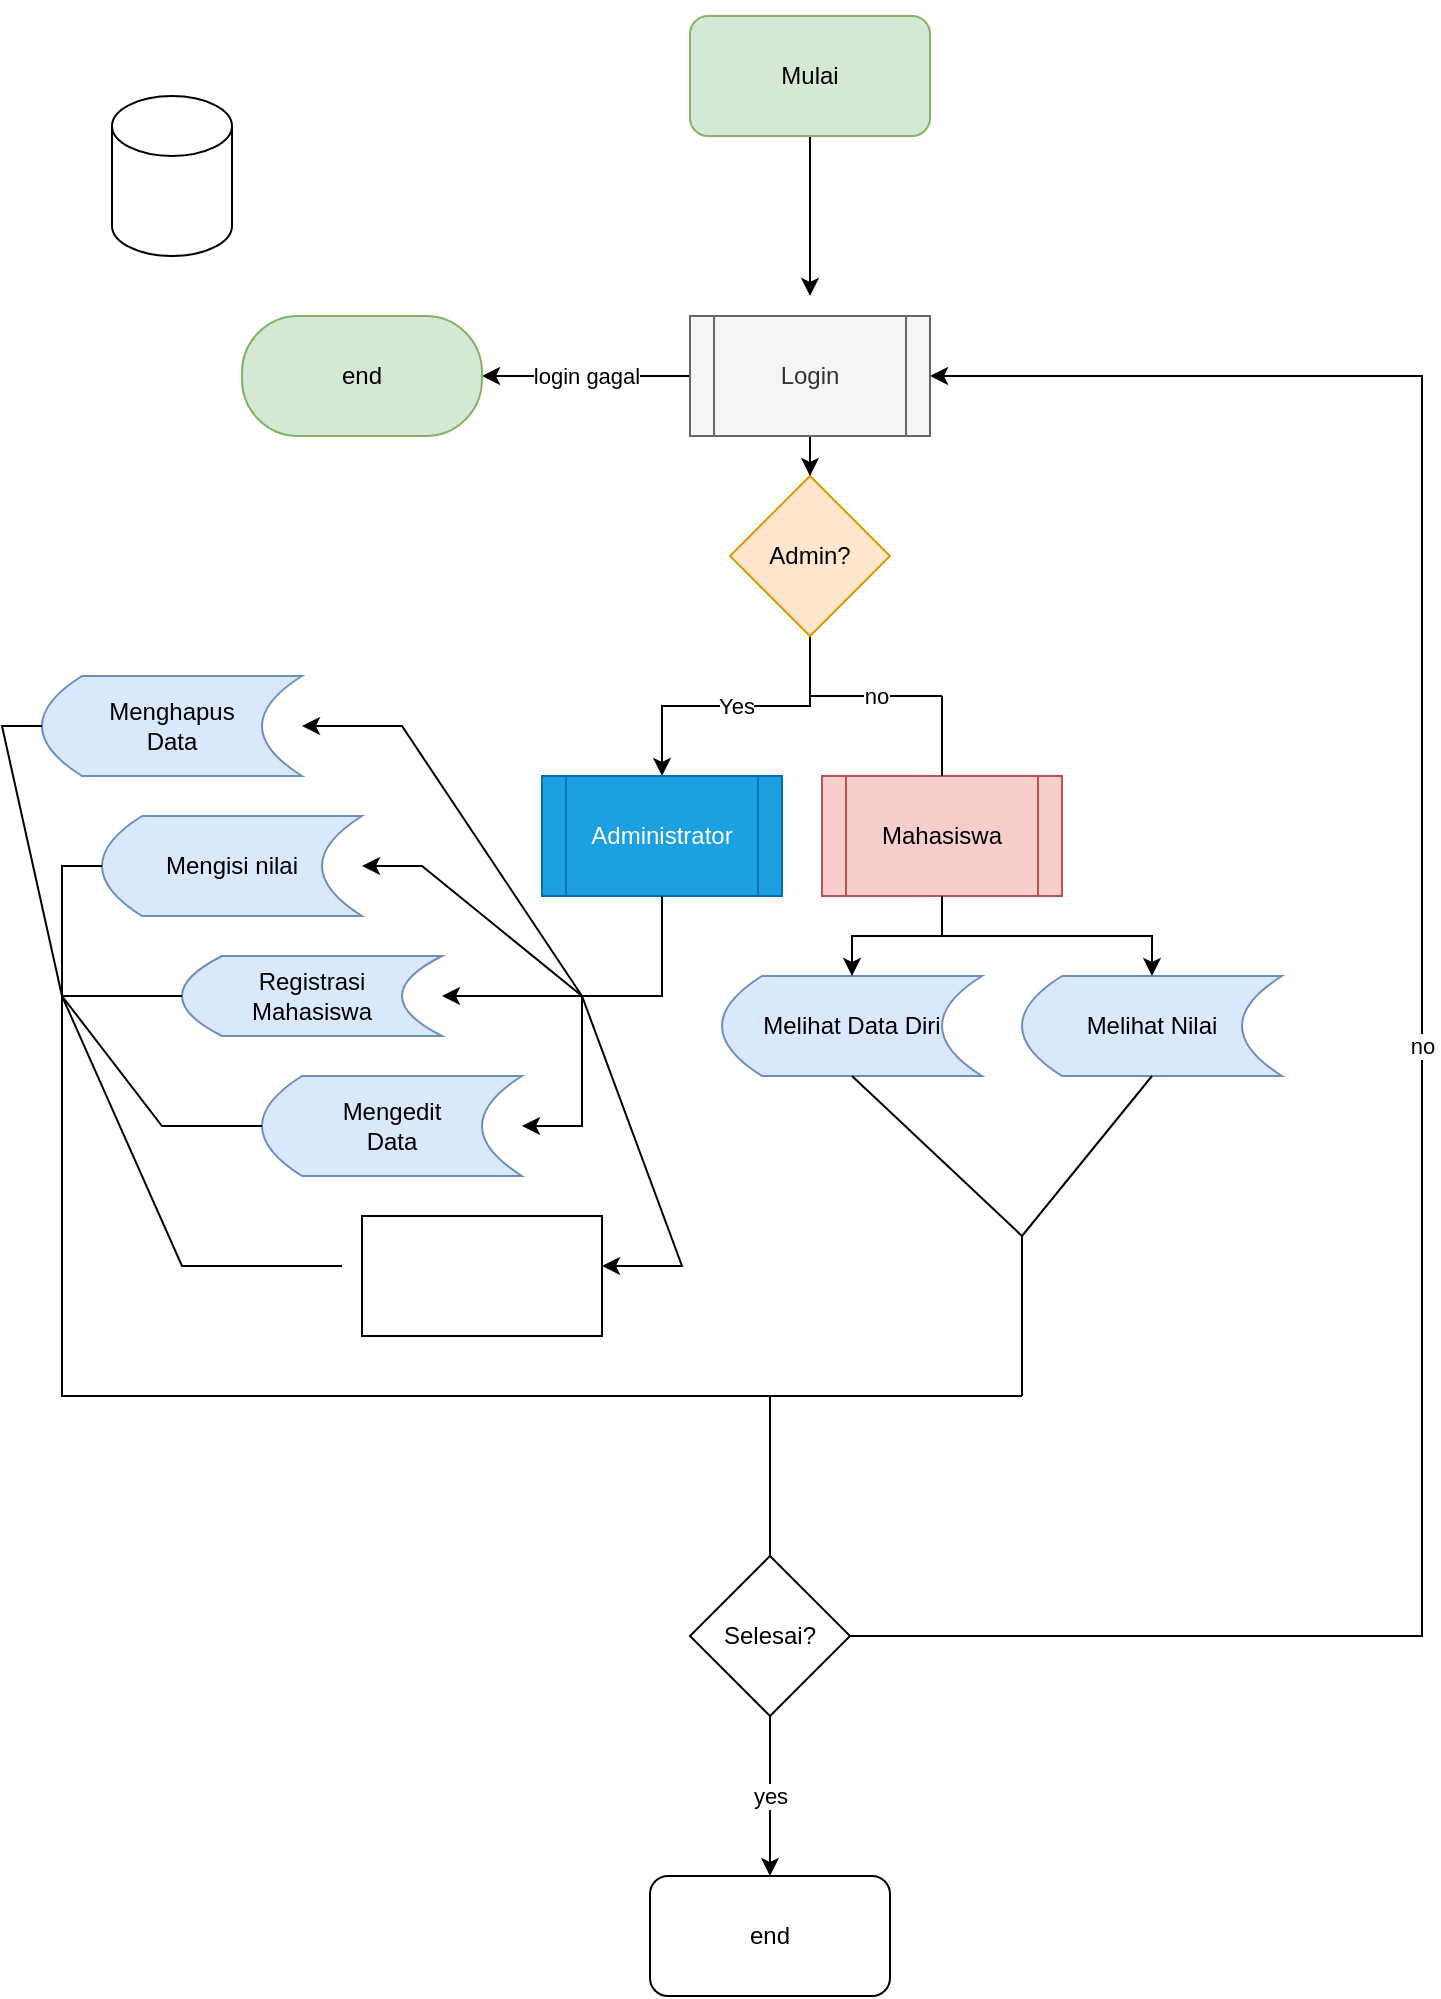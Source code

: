 <mxfile version="18.2.0" type="github">
  <diagram id="Uw64_NT1zi04yJZS4tk1" name="Page-1">
    <mxGraphModel dx="599" dy="340" grid="1" gridSize="10" guides="1" tooltips="1" connect="1" arrows="1" fold="1" page="1" pageScale="1" pageWidth="827" pageHeight="1169" math="0" shadow="0">
      <root>
        <mxCell id="0" />
        <mxCell id="1" parent="0" />
        <mxCell id="KxWV2OqjpCVWNSckEs8C-8" value="" style="edgeStyle=orthogonalEdgeStyle;rounded=0;orthogonalLoop=1;jettySize=auto;html=1;" parent="1" source="KxWV2OqjpCVWNSckEs8C-6" edge="1">
          <mxGeometry relative="1" as="geometry">
            <mxPoint x="414" y="170" as="targetPoint" />
          </mxGeometry>
        </mxCell>
        <mxCell id="KxWV2OqjpCVWNSckEs8C-6" value="Mulai" style="rounded=1;whiteSpace=wrap;html=1;fillColor=#d5e8d4;strokeColor=#82b366;" parent="1" vertex="1">
          <mxGeometry x="354" y="30" width="120" height="60" as="geometry" />
        </mxCell>
        <mxCell id="b4_nOXkN31nsW0IIcV_X-3" value="" style="edgeStyle=orthogonalEdgeStyle;rounded=0;orthogonalLoop=1;jettySize=auto;html=1;" parent="1" source="b4_nOXkN31nsW0IIcV_X-1" target="b4_nOXkN31nsW0IIcV_X-2" edge="1">
          <mxGeometry relative="1" as="geometry" />
        </mxCell>
        <mxCell id="b4_nOXkN31nsW0IIcV_X-16" value="login gagal" style="edgeStyle=orthogonalEdgeStyle;rounded=0;orthogonalLoop=1;jettySize=auto;html=1;" parent="1" source="b4_nOXkN31nsW0IIcV_X-1" target="b4_nOXkN31nsW0IIcV_X-15" edge="1">
          <mxGeometry relative="1" as="geometry" />
        </mxCell>
        <mxCell id="b4_nOXkN31nsW0IIcV_X-1" value="Login" style="shape=process;whiteSpace=wrap;html=1;backgroundOutline=1;fillColor=#f5f5f5;fontColor=#333333;strokeColor=#666666;" parent="1" vertex="1">
          <mxGeometry x="354" y="180" width="120" height="60" as="geometry" />
        </mxCell>
        <mxCell id="b4_nOXkN31nsW0IIcV_X-8" value="Yes" style="edgeStyle=orthogonalEdgeStyle;rounded=0;orthogonalLoop=1;jettySize=auto;html=1;" parent="1" source="b4_nOXkN31nsW0IIcV_X-2" target="b4_nOXkN31nsW0IIcV_X-6" edge="1">
          <mxGeometry relative="1" as="geometry" />
        </mxCell>
        <mxCell id="b4_nOXkN31nsW0IIcV_X-2" value="Admin?" style="rhombus;whiteSpace=wrap;html=1;fillColor=#ffe6cc;strokeColor=#d79b00;" parent="1" vertex="1">
          <mxGeometry x="374" y="260" width="80" height="80" as="geometry" />
        </mxCell>
        <mxCell id="b4_nOXkN31nsW0IIcV_X-6" value="Administrator" style="shape=process;whiteSpace=wrap;html=1;backgroundOutline=1;fillColor=#1ba1e2;fontColor=#ffffff;strokeColor=#006EAF;" parent="1" vertex="1">
          <mxGeometry x="280" y="410" width="120" height="60" as="geometry" />
        </mxCell>
        <mxCell id="b4_nOXkN31nsW0IIcV_X-7" value="Mahasiswa" style="shape=process;whiteSpace=wrap;html=1;backgroundOutline=1;fillColor=#f8cecc;strokeColor=#b85450;" parent="1" vertex="1">
          <mxGeometry x="420" y="410" width="120" height="60" as="geometry" />
        </mxCell>
        <mxCell id="b4_nOXkN31nsW0IIcV_X-15" value="end" style="rounded=1;whiteSpace=wrap;html=1;arcSize=47;fillColor=#d5e8d4;strokeColor=#82b366;" parent="1" vertex="1">
          <mxGeometry x="130" y="180" width="120" height="60" as="geometry" />
        </mxCell>
        <mxCell id="b4_nOXkN31nsW0IIcV_X-21" value="no" style="edgeStyle=orthogonalEdgeStyle;rounded=0;orthogonalLoop=1;jettySize=auto;html=1;exitX=1;exitY=0.5;exitDx=0;exitDy=0;entryX=1;entryY=0.5;entryDx=0;entryDy=0;" parent="1" source="JYXGRQGmT9-HnMZL309g-3" target="b4_nOXkN31nsW0IIcV_X-1" edge="1">
          <mxGeometry relative="1" as="geometry">
            <mxPoint x="680" y="210" as="targetPoint" />
            <Array as="points">
              <mxPoint x="720" y="840" />
              <mxPoint x="720" y="210" />
            </Array>
            <mxPoint x="464" y="844.615" as="sourcePoint" />
          </mxGeometry>
        </mxCell>
        <mxCell id="jMqlpx5IBSNPxB2zyk1B-3" value="&lt;div align=&quot;left&quot;&gt;Melihat Nilai &lt;br&gt;&lt;/div&gt;" style="shape=dataStorage;whiteSpace=wrap;html=1;fixedSize=1;fillColor=#dae8fc;strokeColor=#6c8ebf;" parent="1" vertex="1">
          <mxGeometry x="520" y="510" width="130" height="50" as="geometry" />
        </mxCell>
        <mxCell id="jMqlpx5IBSNPxB2zyk1B-4" value="Mengisi nilai" style="shape=dataStorage;whiteSpace=wrap;html=1;fixedSize=1;fillColor=#dae8fc;strokeColor=#6c8ebf;" parent="1" vertex="1">
          <mxGeometry x="60" y="430" width="130" height="50" as="geometry" />
        </mxCell>
        <mxCell id="jMqlpx5IBSNPxB2zyk1B-5" value="&lt;div&gt;Registrasi&lt;/div&gt;&lt;div&gt;Mahasiswa&lt;br&gt;&lt;/div&gt;" style="shape=dataStorage;whiteSpace=wrap;html=1;fixedSize=1;fillColor=#dae8fc;strokeColor=#6c8ebf;" parent="1" vertex="1">
          <mxGeometry x="100" y="500" width="130" height="40" as="geometry" />
        </mxCell>
        <mxCell id="jMqlpx5IBSNPxB2zyk1B-7" value="&lt;div align=&quot;left&quot;&gt;Melihat Data Diri &lt;br&gt;&lt;/div&gt;" style="shape=dataStorage;whiteSpace=wrap;html=1;fixedSize=1;fillColor=#dae8fc;strokeColor=#6c8ebf;" parent="1" vertex="1">
          <mxGeometry x="370" y="510" width="130" height="50" as="geometry" />
        </mxCell>
        <mxCell id="jMqlpx5IBSNPxB2zyk1B-8" value="&lt;div&gt;Mengedit&lt;/div&gt;&lt;div&gt;Data&lt;br&gt;&lt;/div&gt;" style="shape=dataStorage;whiteSpace=wrap;html=1;fixedSize=1;fillColor=#dae8fc;strokeColor=#6c8ebf;" parent="1" vertex="1">
          <mxGeometry x="140" y="560" width="130" height="50" as="geometry" />
        </mxCell>
        <mxCell id="jMqlpx5IBSNPxB2zyk1B-9" value="&lt;div&gt;Menghapus &lt;br&gt;&lt;/div&gt;&lt;div&gt;Data&lt;/div&gt;" style="shape=dataStorage;whiteSpace=wrap;html=1;fixedSize=1;fillColor=#dae8fc;strokeColor=#6c8ebf;" parent="1" vertex="1">
          <mxGeometry x="30" y="360" width="130" height="50" as="geometry" />
        </mxCell>
        <mxCell id="jMqlpx5IBSNPxB2zyk1B-11" value="" style="endArrow=classic;html=1;rounded=0;entryX=1;entryY=0.5;entryDx=0;entryDy=0;" parent="1" target="jMqlpx5IBSNPxB2zyk1B-9" edge="1">
          <mxGeometry width="50" height="50" relative="1" as="geometry">
            <mxPoint x="300" y="520" as="sourcePoint" />
            <mxPoint x="190" y="350" as="targetPoint" />
            <Array as="points">
              <mxPoint x="210" y="385" />
            </Array>
          </mxGeometry>
        </mxCell>
        <mxCell id="jMqlpx5IBSNPxB2zyk1B-12" value="" style="endArrow=classic;html=1;rounded=0;entryX=1;entryY=0.5;entryDx=0;entryDy=0;" parent="1" target="jMqlpx5IBSNPxB2zyk1B-4" edge="1">
          <mxGeometry width="50" height="50" relative="1" as="geometry">
            <mxPoint x="300" y="520" as="sourcePoint" />
            <mxPoint x="190" y="445" as="targetPoint" />
            <Array as="points">
              <mxPoint x="220" y="455" />
            </Array>
          </mxGeometry>
        </mxCell>
        <mxCell id="jMqlpx5IBSNPxB2zyk1B-13" value="" style="endArrow=classic;html=1;rounded=0;" parent="1" edge="1">
          <mxGeometry width="50" height="50" relative="1" as="geometry">
            <mxPoint x="300" y="520" as="sourcePoint" />
            <mxPoint x="230" y="520" as="targetPoint" />
          </mxGeometry>
        </mxCell>
        <mxCell id="jMqlpx5IBSNPxB2zyk1B-14" value="" style="endArrow=classic;html=1;rounded=0;entryX=1;entryY=0.5;entryDx=0;entryDy=0;" parent="1" target="jMqlpx5IBSNPxB2zyk1B-8" edge="1">
          <mxGeometry width="50" height="50" relative="1" as="geometry">
            <mxPoint x="300" y="520" as="sourcePoint" />
            <mxPoint x="270" y="584" as="targetPoint" />
            <Array as="points">
              <mxPoint x="300" y="585" />
            </Array>
          </mxGeometry>
        </mxCell>
        <mxCell id="jMqlpx5IBSNPxB2zyk1B-15" value="" style="endArrow=classic;html=1;rounded=0;entryX=1;entryY=0.5;entryDx=0;entryDy=0;" parent="1" edge="1">
          <mxGeometry width="50" height="50" relative="1" as="geometry">
            <mxPoint x="300" y="520" as="sourcePoint" />
            <mxPoint x="310" y="655" as="targetPoint" />
            <Array as="points">
              <mxPoint x="350" y="655" />
            </Array>
          </mxGeometry>
        </mxCell>
        <mxCell id="jMqlpx5IBSNPxB2zyk1B-16" value="" style="endArrow=none;html=1;rounded=0;exitX=0.5;exitY=1;exitDx=0;exitDy=0;" parent="1" source="b4_nOXkN31nsW0IIcV_X-6" edge="1">
          <mxGeometry width="50" height="50" relative="1" as="geometry">
            <mxPoint x="390" y="610" as="sourcePoint" />
            <mxPoint x="300" y="520" as="targetPoint" />
            <Array as="points">
              <mxPoint x="340" y="520" />
            </Array>
          </mxGeometry>
        </mxCell>
        <mxCell id="jMqlpx5IBSNPxB2zyk1B-20" value="" style="endArrow=classic;html=1;rounded=0;entryX=0.5;entryY=0;entryDx=0;entryDy=0;" parent="1" target="jMqlpx5IBSNPxB2zyk1B-7" edge="1">
          <mxGeometry width="50" height="50" relative="1" as="geometry">
            <mxPoint x="480" y="490" as="sourcePoint" />
            <mxPoint x="440" y="460" as="targetPoint" />
            <Array as="points">
              <mxPoint x="435" y="490" />
            </Array>
          </mxGeometry>
        </mxCell>
        <mxCell id="jMqlpx5IBSNPxB2zyk1B-22" value="" style="endArrow=classic;html=1;rounded=0;entryX=0.5;entryY=0;entryDx=0;entryDy=0;" parent="1" target="jMqlpx5IBSNPxB2zyk1B-3" edge="1">
          <mxGeometry width="50" height="50" relative="1" as="geometry">
            <mxPoint x="480" y="490" as="sourcePoint" />
            <mxPoint x="440" y="460" as="targetPoint" />
            <Array as="points">
              <mxPoint x="585" y="490" />
            </Array>
          </mxGeometry>
        </mxCell>
        <mxCell id="jMqlpx5IBSNPxB2zyk1B-23" value="" style="endArrow=none;html=1;rounded=0;entryX=0.5;entryY=1;entryDx=0;entryDy=0;" parent="1" target="b4_nOXkN31nsW0IIcV_X-7" edge="1">
          <mxGeometry width="50" height="50" relative="1" as="geometry">
            <mxPoint x="480" y="490" as="sourcePoint" />
            <mxPoint x="440" y="460" as="targetPoint" />
          </mxGeometry>
        </mxCell>
        <mxCell id="jMqlpx5IBSNPxB2zyk1B-30" value="" style="endArrow=none;html=1;rounded=0;entryX=0;entryY=0.5;entryDx=0;entryDy=0;" parent="1" target="jMqlpx5IBSNPxB2zyk1B-9" edge="1">
          <mxGeometry width="50" height="50" relative="1" as="geometry">
            <mxPoint x="40" y="520" as="sourcePoint" />
            <mxPoint x="440" y="560" as="targetPoint" />
            <Array as="points">
              <mxPoint x="10" y="385" />
            </Array>
          </mxGeometry>
        </mxCell>
        <mxCell id="jMqlpx5IBSNPxB2zyk1B-31" value="" style="endArrow=none;html=1;rounded=0;entryX=0;entryY=0.5;entryDx=0;entryDy=0;" parent="1" target="jMqlpx5IBSNPxB2zyk1B-4" edge="1">
          <mxGeometry width="50" height="50" relative="1" as="geometry">
            <mxPoint x="40" y="520" as="sourcePoint" />
            <mxPoint x="40" y="385" as="targetPoint" />
            <Array as="points">
              <mxPoint x="40" y="455" />
            </Array>
          </mxGeometry>
        </mxCell>
        <mxCell id="jMqlpx5IBSNPxB2zyk1B-32" value="" style="endArrow=none;html=1;rounded=0;entryX=0;entryY=0.5;entryDx=0;entryDy=0;" parent="1" target="jMqlpx5IBSNPxB2zyk1B-5" edge="1">
          <mxGeometry width="50" height="50" relative="1" as="geometry">
            <mxPoint x="40" y="520" as="sourcePoint" />
            <mxPoint x="70" y="455" as="targetPoint" />
          </mxGeometry>
        </mxCell>
        <mxCell id="jMqlpx5IBSNPxB2zyk1B-33" value="" style="endArrow=none;html=1;rounded=0;entryX=0;entryY=0.5;entryDx=0;entryDy=0;" parent="1" target="jMqlpx5IBSNPxB2zyk1B-8" edge="1">
          <mxGeometry width="50" height="50" relative="1" as="geometry">
            <mxPoint x="40" y="520" as="sourcePoint" />
            <mxPoint x="140" y="584" as="targetPoint" />
            <Array as="points">
              <mxPoint x="90" y="585" />
            </Array>
          </mxGeometry>
        </mxCell>
        <mxCell id="jMqlpx5IBSNPxB2zyk1B-34" value="" style="endArrow=none;html=1;rounded=0;entryX=0;entryY=0.5;entryDx=0;entryDy=0;" parent="1" edge="1">
          <mxGeometry width="50" height="50" relative="1" as="geometry">
            <mxPoint x="40" y="520" as="sourcePoint" />
            <mxPoint x="180" y="655" as="targetPoint" />
            <Array as="points">
              <mxPoint x="100" y="655" />
            </Array>
          </mxGeometry>
        </mxCell>
        <mxCell id="jMqlpx5IBSNPxB2zyk1B-36" value="" style="endArrow=none;html=1;rounded=0;" parent="1" edge="1">
          <mxGeometry width="50" height="50" relative="1" as="geometry">
            <mxPoint x="40" y="460" as="sourcePoint" />
            <mxPoint x="520" y="720" as="targetPoint" />
            <Array as="points">
              <mxPoint x="40" y="720" />
              <mxPoint x="400" y="720" />
            </Array>
          </mxGeometry>
        </mxCell>
        <mxCell id="jMqlpx5IBSNPxB2zyk1B-38" value="" style="endArrow=none;html=1;rounded=0;entryX=0.5;entryY=1;entryDx=0;entryDy=0;" parent="1" target="jMqlpx5IBSNPxB2zyk1B-3" edge="1">
          <mxGeometry width="50" height="50" relative="1" as="geometry">
            <mxPoint x="520" y="640" as="sourcePoint" />
            <mxPoint x="440" y="630" as="targetPoint" />
          </mxGeometry>
        </mxCell>
        <mxCell id="jMqlpx5IBSNPxB2zyk1B-40" value="" style="endArrow=none;html=1;rounded=0;" parent="1" edge="1">
          <mxGeometry width="50" height="50" relative="1" as="geometry">
            <mxPoint x="520" y="720" as="sourcePoint" />
            <mxPoint x="520" y="640" as="targetPoint" />
          </mxGeometry>
        </mxCell>
        <mxCell id="8FdmCTcccGAQAMeZjnQm-1" value="" style="shape=cylinder3;whiteSpace=wrap;html=1;boundedLbl=1;backgroundOutline=1;size=15;" parent="1" vertex="1">
          <mxGeometry x="65" y="70" width="60" height="80" as="geometry" />
        </mxCell>
        <mxCell id="8FdmCTcccGAQAMeZjnQm-2" value="" style="shape=image;html=1;verticalAlign=top;verticalLabelPosition=bottom;labelBackgroundColor=#ffffff;imageAspect=0;aspect=fixed;image=https://cdn2.iconfinder.com/data/icons/font-awesome/1792/database-128.png" parent="1" vertex="1">
          <mxGeometry x="172" y="22" width="128" height="128" as="geometry" />
        </mxCell>
        <mxCell id="JYXGRQGmT9-HnMZL309g-11" value="yes" style="edgeStyle=orthogonalEdgeStyle;rounded=0;orthogonalLoop=1;jettySize=auto;html=1;" edge="1" parent="1" source="JYXGRQGmT9-HnMZL309g-3" target="JYXGRQGmT9-HnMZL309g-9">
          <mxGeometry relative="1" as="geometry" />
        </mxCell>
        <mxCell id="JYXGRQGmT9-HnMZL309g-3" value="Selesai?" style="rhombus;whiteSpace=wrap;html=1;" vertex="1" parent="1">
          <mxGeometry x="354" y="800" width="80" height="80" as="geometry" />
        </mxCell>
        <mxCell id="JYXGRQGmT9-HnMZL309g-8" value="" style="endArrow=none;html=1;rounded=0;exitX=0.5;exitY=0;exitDx=0;exitDy=0;" edge="1" parent="1" source="JYXGRQGmT9-HnMZL309g-3">
          <mxGeometry width="50" height="50" relative="1" as="geometry">
            <mxPoint x="390" y="800" as="sourcePoint" />
            <mxPoint x="394" y="720" as="targetPoint" />
          </mxGeometry>
        </mxCell>
        <mxCell id="JYXGRQGmT9-HnMZL309g-9" value="end" style="rounded=1;whiteSpace=wrap;html=1;" vertex="1" parent="1">
          <mxGeometry x="334" y="960" width="120" height="60" as="geometry" />
        </mxCell>
        <mxCell id="JYXGRQGmT9-HnMZL309g-12" value="" style="endArrow=none;html=1;rounded=0;exitX=0.5;exitY=1;exitDx=0;exitDy=0;" edge="1" parent="1" source="jMqlpx5IBSNPxB2zyk1B-7">
          <mxGeometry width="50" height="50" relative="1" as="geometry">
            <mxPoint x="440" y="640" as="sourcePoint" />
            <mxPoint x="520" y="640" as="targetPoint" />
          </mxGeometry>
        </mxCell>
        <mxCell id="JYXGRQGmT9-HnMZL309g-15" value="" style="endArrow=none;html=1;rounded=0;entryX=0.5;entryY=0;entryDx=0;entryDy=0;" edge="1" parent="1" target="b4_nOXkN31nsW0IIcV_X-7">
          <mxGeometry width="50" height="50" relative="1" as="geometry">
            <mxPoint x="480" y="370" as="sourcePoint" />
            <mxPoint x="464" y="330" as="targetPoint" />
          </mxGeometry>
        </mxCell>
        <mxCell id="JYXGRQGmT9-HnMZL309g-16" value="no" style="endArrow=none;html=1;rounded=0;" edge="1" parent="1">
          <mxGeometry width="50" height="50" relative="1" as="geometry">
            <mxPoint x="414" y="370" as="sourcePoint" />
            <mxPoint x="480" y="370" as="targetPoint" />
          </mxGeometry>
        </mxCell>
        <mxCell id="JYXGRQGmT9-HnMZL309g-19" value="" style="rounded=0;whiteSpace=wrap;html=1;" vertex="1" parent="1">
          <mxGeometry x="190" y="630" width="120" height="60" as="geometry" />
        </mxCell>
      </root>
    </mxGraphModel>
  </diagram>
</mxfile>
